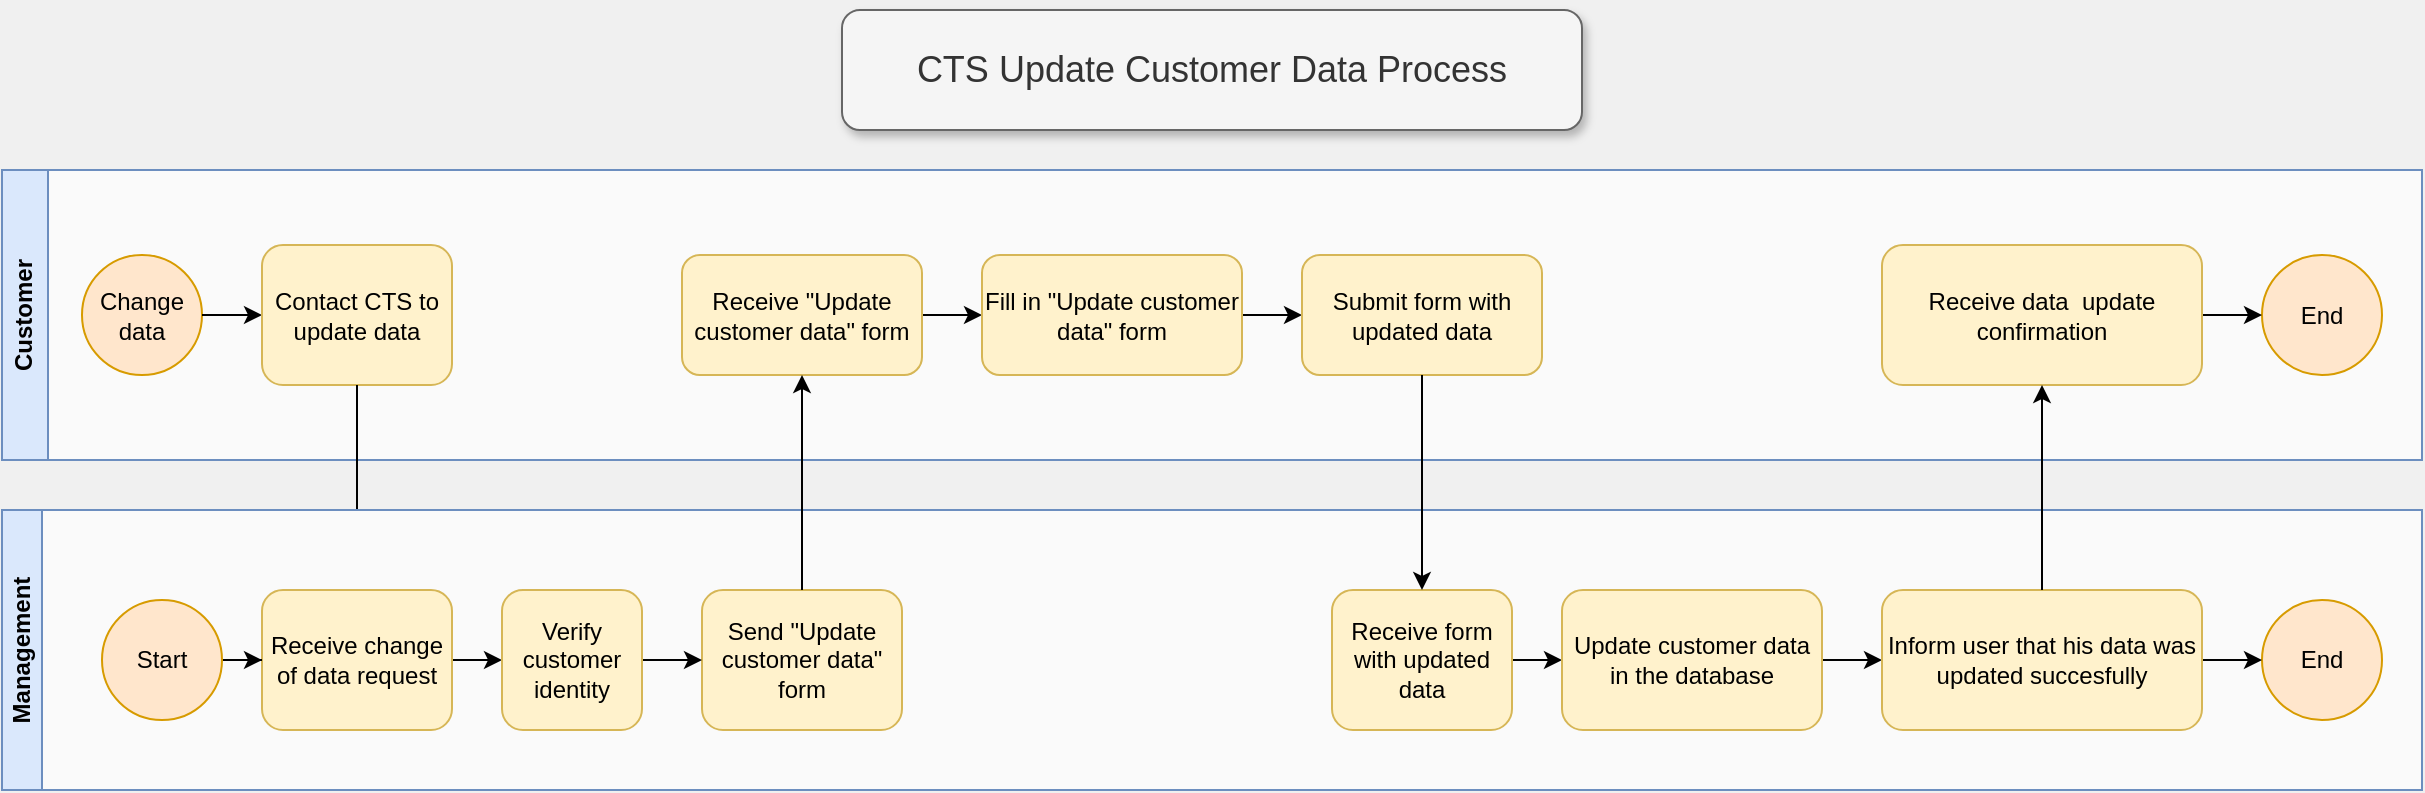<mxfile version="21.2.9" type="device">
  <diagram name="Page-1" id="OtUMB2tLBQ-O7a9zXMLh">
    <mxGraphModel dx="1434" dy="774" grid="1" gridSize="10" guides="1" tooltips="1" connect="1" arrows="1" fold="1" page="1" pageScale="1" pageWidth="850" pageHeight="1100" background="#f0f0f0" math="0" shadow="0">
      <root>
        <mxCell id="0" />
        <mxCell id="1" parent="0" />
        <mxCell id="SdQNqddWvItie9GcpCU8-2" value="&lt;div&gt;Customer&lt;/div&gt;" style="swimlane;horizontal=0;whiteSpace=wrap;html=1;fillColor=#dae8fc;strokeColor=#6c8ebf;swimlaneFillColor=#FAFAFA;gradientColor=none;" parent="1" vertex="1">
          <mxGeometry x="240" y="210" width="1210" height="145" as="geometry" />
        </mxCell>
        <mxCell id="SdQNqddWvItie9GcpCU8-7" value="Change data" style="ellipse;whiteSpace=wrap;html=1;aspect=fixed;fillColor=#ffe6cc;strokeColor=#d79b00;" parent="SdQNqddWvItie9GcpCU8-2" vertex="1">
          <mxGeometry x="40" y="42.5" width="60" height="60" as="geometry" />
        </mxCell>
        <mxCell id="cAwKn6To6EhfXgqqOtdB-1" value="" style="edgeStyle=orthogonalEdgeStyle;rounded=0;orthogonalLoop=1;jettySize=auto;html=1;" parent="SdQNqddWvItie9GcpCU8-2" source="SdQNqddWvItie9GcpCU8-7" target="SdQNqddWvItie9GcpCU8-9" edge="1">
          <mxGeometry relative="1" as="geometry">
            <mxPoint x="180" y="185" as="targetPoint" />
            <mxPoint x="130" y="185" as="sourcePoint" />
            <Array as="points">
              <mxPoint x="90" y="80" />
              <mxPoint x="90" y="80" />
            </Array>
          </mxGeometry>
        </mxCell>
        <mxCell id="SdQNqddWvItie9GcpCU8-9" value="Contact CTS to update data" style="rounded=1;whiteSpace=wrap;html=1;fillColor=#fff2cc;strokeColor=#d6b656;" parent="SdQNqddWvItie9GcpCU8-2" vertex="1">
          <mxGeometry x="130" y="37.5" width="95" height="70" as="geometry" />
        </mxCell>
        <mxCell id="9Hv8hVeZl6TZAGIdS-Sh-5" value="&lt;div&gt;End&lt;/div&gt;" style="ellipse;whiteSpace=wrap;html=1;aspect=fixed;fillColor=#ffe6cc;strokeColor=#d79b00;" parent="SdQNqddWvItie9GcpCU8-2" vertex="1">
          <mxGeometry x="1130" y="42.5" width="60" height="60" as="geometry" />
        </mxCell>
        <mxCell id="OKPKHBUDPECPRLu1dc9P-6" value="" style="edgeStyle=orthogonalEdgeStyle;rounded=0;orthogonalLoop=1;jettySize=auto;html=1;fillColor=#fff2cc;strokeColor=#000000;" edge="1" parent="SdQNqddWvItie9GcpCU8-2" source="OKPKHBUDPECPRLu1dc9P-3" target="OKPKHBUDPECPRLu1dc9P-5">
          <mxGeometry relative="1" as="geometry" />
        </mxCell>
        <mxCell id="OKPKHBUDPECPRLu1dc9P-3" value="Receive &quot;Update customer data&quot; form" style="whiteSpace=wrap;html=1;rounded=1;fillColor=#fff2cc;strokeColor=#d6b656;" vertex="1" parent="SdQNqddWvItie9GcpCU8-2">
          <mxGeometry x="340" y="42.5" width="120" height="60" as="geometry" />
        </mxCell>
        <mxCell id="OKPKHBUDPECPRLu1dc9P-9" value="" style="edgeStyle=orthogonalEdgeStyle;rounded=0;orthogonalLoop=1;jettySize=auto;html=1;fillColor=#fff2cc;strokeColor=#000000;" edge="1" parent="SdQNqddWvItie9GcpCU8-2" source="OKPKHBUDPECPRLu1dc9P-5" target="OKPKHBUDPECPRLu1dc9P-8">
          <mxGeometry relative="1" as="geometry" />
        </mxCell>
        <mxCell id="OKPKHBUDPECPRLu1dc9P-5" value="Fill in &quot;Update customer data&quot; form" style="whiteSpace=wrap;html=1;rounded=1;fillColor=#fff2cc;strokeColor=#d6b656;" vertex="1" parent="SdQNqddWvItie9GcpCU8-2">
          <mxGeometry x="490" y="42.5" width="130" height="60" as="geometry" />
        </mxCell>
        <mxCell id="OKPKHBUDPECPRLu1dc9P-8" value="Submit form with updated data" style="whiteSpace=wrap;html=1;rounded=1;fillColor=#fff2cc;strokeColor=#d6b656;" vertex="1" parent="SdQNqddWvItie9GcpCU8-2">
          <mxGeometry x="650" y="42.5" width="120" height="60" as="geometry" />
        </mxCell>
        <mxCell id="OKPKHBUDPECPRLu1dc9P-25" value="" style="edgeStyle=orthogonalEdgeStyle;rounded=0;orthogonalLoop=1;jettySize=auto;html=1;fillColor=#fff2cc;strokeColor=#000000;" edge="1" parent="SdQNqddWvItie9GcpCU8-2" source="OKPKHBUDPECPRLu1dc9P-23" target="9Hv8hVeZl6TZAGIdS-Sh-5">
          <mxGeometry relative="1" as="geometry" />
        </mxCell>
        <mxCell id="OKPKHBUDPECPRLu1dc9P-23" value="Receive data&amp;nbsp; update confirmation" style="whiteSpace=wrap;html=1;rounded=1;fillColor=#fff2cc;strokeColor=#d6b656;" vertex="1" parent="SdQNqddWvItie9GcpCU8-2">
          <mxGeometry x="940" y="37.5" width="160" height="70" as="geometry" />
        </mxCell>
        <mxCell id="SdQNqddWvItie9GcpCU8-10" style="edgeStyle=orthogonalEdgeStyle;rounded=0;orthogonalLoop=1;jettySize=auto;html=1;entryX=0.5;entryY=0;entryDx=0;entryDy=0;fillColor=#fff2cc;strokeColor=#000000;" parent="1" source="SdQNqddWvItie9GcpCU8-9" target="SdQNqddWvItie9GcpCU8-11" edge="1">
          <mxGeometry relative="1" as="geometry">
            <mxPoint x="560" y="410" as="targetPoint" />
          </mxGeometry>
        </mxCell>
        <mxCell id="SdQNqddWvItie9GcpCU8-5" value="Management" style="swimlane;horizontal=0;whiteSpace=wrap;html=1;startSize=20;fillColor=#dae8fc;strokeColor=#6c8ebf;swimlaneFillColor=#FAFAFA;gradientColor=none;" parent="1" vertex="1">
          <mxGeometry x="240" y="380" width="1210" height="140" as="geometry">
            <mxRectangle x="20" width="40" height="100" as="alternateBounds" />
          </mxGeometry>
        </mxCell>
        <mxCell id="SdQNqddWvItie9GcpCU8-24" value="" style="edgeStyle=orthogonalEdgeStyle;rounded=0;orthogonalLoop=1;jettySize=auto;html=1;fillColor=#fff2cc;strokeColor=#000000;" parent="SdQNqddWvItie9GcpCU8-5" source="SdQNqddWvItie9GcpCU8-11" target="SdQNqddWvItie9GcpCU8-23" edge="1">
          <mxGeometry relative="1" as="geometry" />
        </mxCell>
        <mxCell id="SdQNqddWvItie9GcpCU8-11" value="Receive change of data request" style="rounded=1;whiteSpace=wrap;html=1;fillColor=#fff2cc;strokeColor=#d6b656;" parent="SdQNqddWvItie9GcpCU8-5" vertex="1">
          <mxGeometry x="130" y="40" width="95" height="70" as="geometry" />
        </mxCell>
        <mxCell id="SdQNqddWvItie9GcpCU8-14" value="Send &quot;Update customer data&quot; form" style="whiteSpace=wrap;html=1;rounded=1;fillColor=#fff2cc;strokeColor=#d6b656;" parent="SdQNqddWvItie9GcpCU8-5" vertex="1">
          <mxGeometry x="350" y="40" width="100" height="70" as="geometry" />
        </mxCell>
        <mxCell id="SdQNqddWvItie9GcpCU8-25" value="" style="edgeStyle=orthogonalEdgeStyle;rounded=0;orthogonalLoop=1;jettySize=auto;html=1;fillColor=#fff2cc;strokeColor=#000000;" parent="SdQNqddWvItie9GcpCU8-5" source="SdQNqddWvItie9GcpCU8-23" target="SdQNqddWvItie9GcpCU8-14" edge="1">
          <mxGeometry relative="1" as="geometry" />
        </mxCell>
        <mxCell id="SdQNqddWvItie9GcpCU8-23" value="Verify customer identity" style="rounded=1;whiteSpace=wrap;html=1;fillColor=#fff2cc;strokeColor=#d6b656;" parent="SdQNqddWvItie9GcpCU8-5" vertex="1">
          <mxGeometry x="250" y="40" width="70" height="70" as="geometry" />
        </mxCell>
        <mxCell id="OKPKHBUDPECPRLu1dc9P-18" value="" style="edgeStyle=orthogonalEdgeStyle;rounded=0;orthogonalLoop=1;jettySize=auto;html=1;fillColor=#fff2cc;strokeColor=#000000;" edge="1" parent="SdQNqddWvItie9GcpCU8-5" source="SdQNqddWvItie9GcpCU8-28" target="OKPKHBUDPECPRLu1dc9P-17">
          <mxGeometry relative="1" as="geometry" />
        </mxCell>
        <mxCell id="SdQNqddWvItie9GcpCU8-28" value="Receive form with updated data" style="whiteSpace=wrap;html=1;rounded=1;fillColor=#fff2cc;strokeColor=#d6b656;" parent="SdQNqddWvItie9GcpCU8-5" vertex="1">
          <mxGeometry x="665" y="40" width="90" height="70" as="geometry" />
        </mxCell>
        <mxCell id="9Hv8hVeZl6TZAGIdS-Sh-7" value="" style="edgeStyle=orthogonalEdgeStyle;rounded=0;orthogonalLoop=1;jettySize=auto;html=1;entryX=0;entryY=0.5;entryDx=0;entryDy=0;" parent="SdQNqddWvItie9GcpCU8-5" source="9Hv8hVeZl6TZAGIdS-Sh-3" target="SdQNqddWvItie9GcpCU8-11" edge="1">
          <mxGeometry relative="1" as="geometry">
            <mxPoint x="90" y="120" as="targetPoint" />
          </mxGeometry>
        </mxCell>
        <mxCell id="9Hv8hVeZl6TZAGIdS-Sh-3" value="Start" style="ellipse;whiteSpace=wrap;html=1;aspect=fixed;fillColor=#ffe6cc;strokeColor=#d79b00;" parent="SdQNqddWvItie9GcpCU8-5" vertex="1">
          <mxGeometry x="50" y="45" width="60" height="60" as="geometry" />
        </mxCell>
        <mxCell id="9Hv8hVeZl6TZAGIdS-Sh-15" value="&lt;div&gt;End&lt;/div&gt;" style="ellipse;whiteSpace=wrap;html=1;aspect=fixed;fillColor=#ffe6cc;strokeColor=#d79b00;" parent="SdQNqddWvItie9GcpCU8-5" vertex="1">
          <mxGeometry x="1130" y="45" width="60" height="60" as="geometry" />
        </mxCell>
        <mxCell id="OKPKHBUDPECPRLu1dc9P-20" value="" style="edgeStyle=orthogonalEdgeStyle;rounded=0;orthogonalLoop=1;jettySize=auto;html=1;fillColor=#fff2cc;strokeColor=#000000;" edge="1" parent="SdQNqddWvItie9GcpCU8-5" source="OKPKHBUDPECPRLu1dc9P-17" target="OKPKHBUDPECPRLu1dc9P-19">
          <mxGeometry relative="1" as="geometry" />
        </mxCell>
        <mxCell id="OKPKHBUDPECPRLu1dc9P-17" value="Update customer data in the database" style="whiteSpace=wrap;html=1;rounded=1;fillColor=#fff2cc;strokeColor=#d6b656;" vertex="1" parent="SdQNqddWvItie9GcpCU8-5">
          <mxGeometry x="780" y="40" width="130" height="70" as="geometry" />
        </mxCell>
        <mxCell id="OKPKHBUDPECPRLu1dc9P-22" style="edgeStyle=orthogonalEdgeStyle;rounded=0;orthogonalLoop=1;jettySize=auto;html=1;exitX=1;exitY=0.5;exitDx=0;exitDy=0;entryX=0;entryY=0.5;entryDx=0;entryDy=0;fillColor=#fff2cc;strokeColor=#000000;" edge="1" parent="SdQNqddWvItie9GcpCU8-5" source="OKPKHBUDPECPRLu1dc9P-19" target="9Hv8hVeZl6TZAGIdS-Sh-15">
          <mxGeometry relative="1" as="geometry" />
        </mxCell>
        <mxCell id="OKPKHBUDPECPRLu1dc9P-19" value="Inform user that his data was updated succesfully" style="whiteSpace=wrap;html=1;rounded=1;fillColor=#fff2cc;strokeColor=#d6b656;" vertex="1" parent="SdQNqddWvItie9GcpCU8-5">
          <mxGeometry x="940" y="40" width="160" height="70" as="geometry" />
        </mxCell>
        <mxCell id="OKPKHBUDPECPRLu1dc9P-4" value="" style="edgeStyle=orthogonalEdgeStyle;rounded=0;orthogonalLoop=1;jettySize=auto;html=1;fillColor=#fff2cc;strokeColor=#000000;" edge="1" parent="1" source="SdQNqddWvItie9GcpCU8-14" target="OKPKHBUDPECPRLu1dc9P-3">
          <mxGeometry relative="1" as="geometry" />
        </mxCell>
        <mxCell id="OKPKHBUDPECPRLu1dc9P-16" style="edgeStyle=orthogonalEdgeStyle;rounded=0;orthogonalLoop=1;jettySize=auto;html=1;exitX=0.5;exitY=1;exitDx=0;exitDy=0;fillColor=#fff2cc;strokeColor=#000000;" edge="1" parent="1" source="OKPKHBUDPECPRLu1dc9P-8" target="SdQNqddWvItie9GcpCU8-28">
          <mxGeometry relative="1" as="geometry" />
        </mxCell>
        <mxCell id="OKPKHBUDPECPRLu1dc9P-24" style="edgeStyle=orthogonalEdgeStyle;rounded=0;orthogonalLoop=1;jettySize=auto;html=1;exitX=0.5;exitY=0;exitDx=0;exitDy=0;fillColor=#fff2cc;strokeColor=#000000;" edge="1" parent="1" source="OKPKHBUDPECPRLu1dc9P-19" target="OKPKHBUDPECPRLu1dc9P-23">
          <mxGeometry relative="1" as="geometry" />
        </mxCell>
        <mxCell id="OKPKHBUDPECPRLu1dc9P-27" value="&lt;font style=&quot;font-size: 18px;&quot;&gt;CTS Update Customer Data Process&lt;/font&gt;" style="rounded=1;whiteSpace=wrap;html=1;fillColor=#f5f5f5;fontColor=#333333;strokeColor=#666666;shadow=1;" vertex="1" parent="1">
          <mxGeometry x="660" y="130" width="370" height="60" as="geometry" />
        </mxCell>
      </root>
    </mxGraphModel>
  </diagram>
</mxfile>
